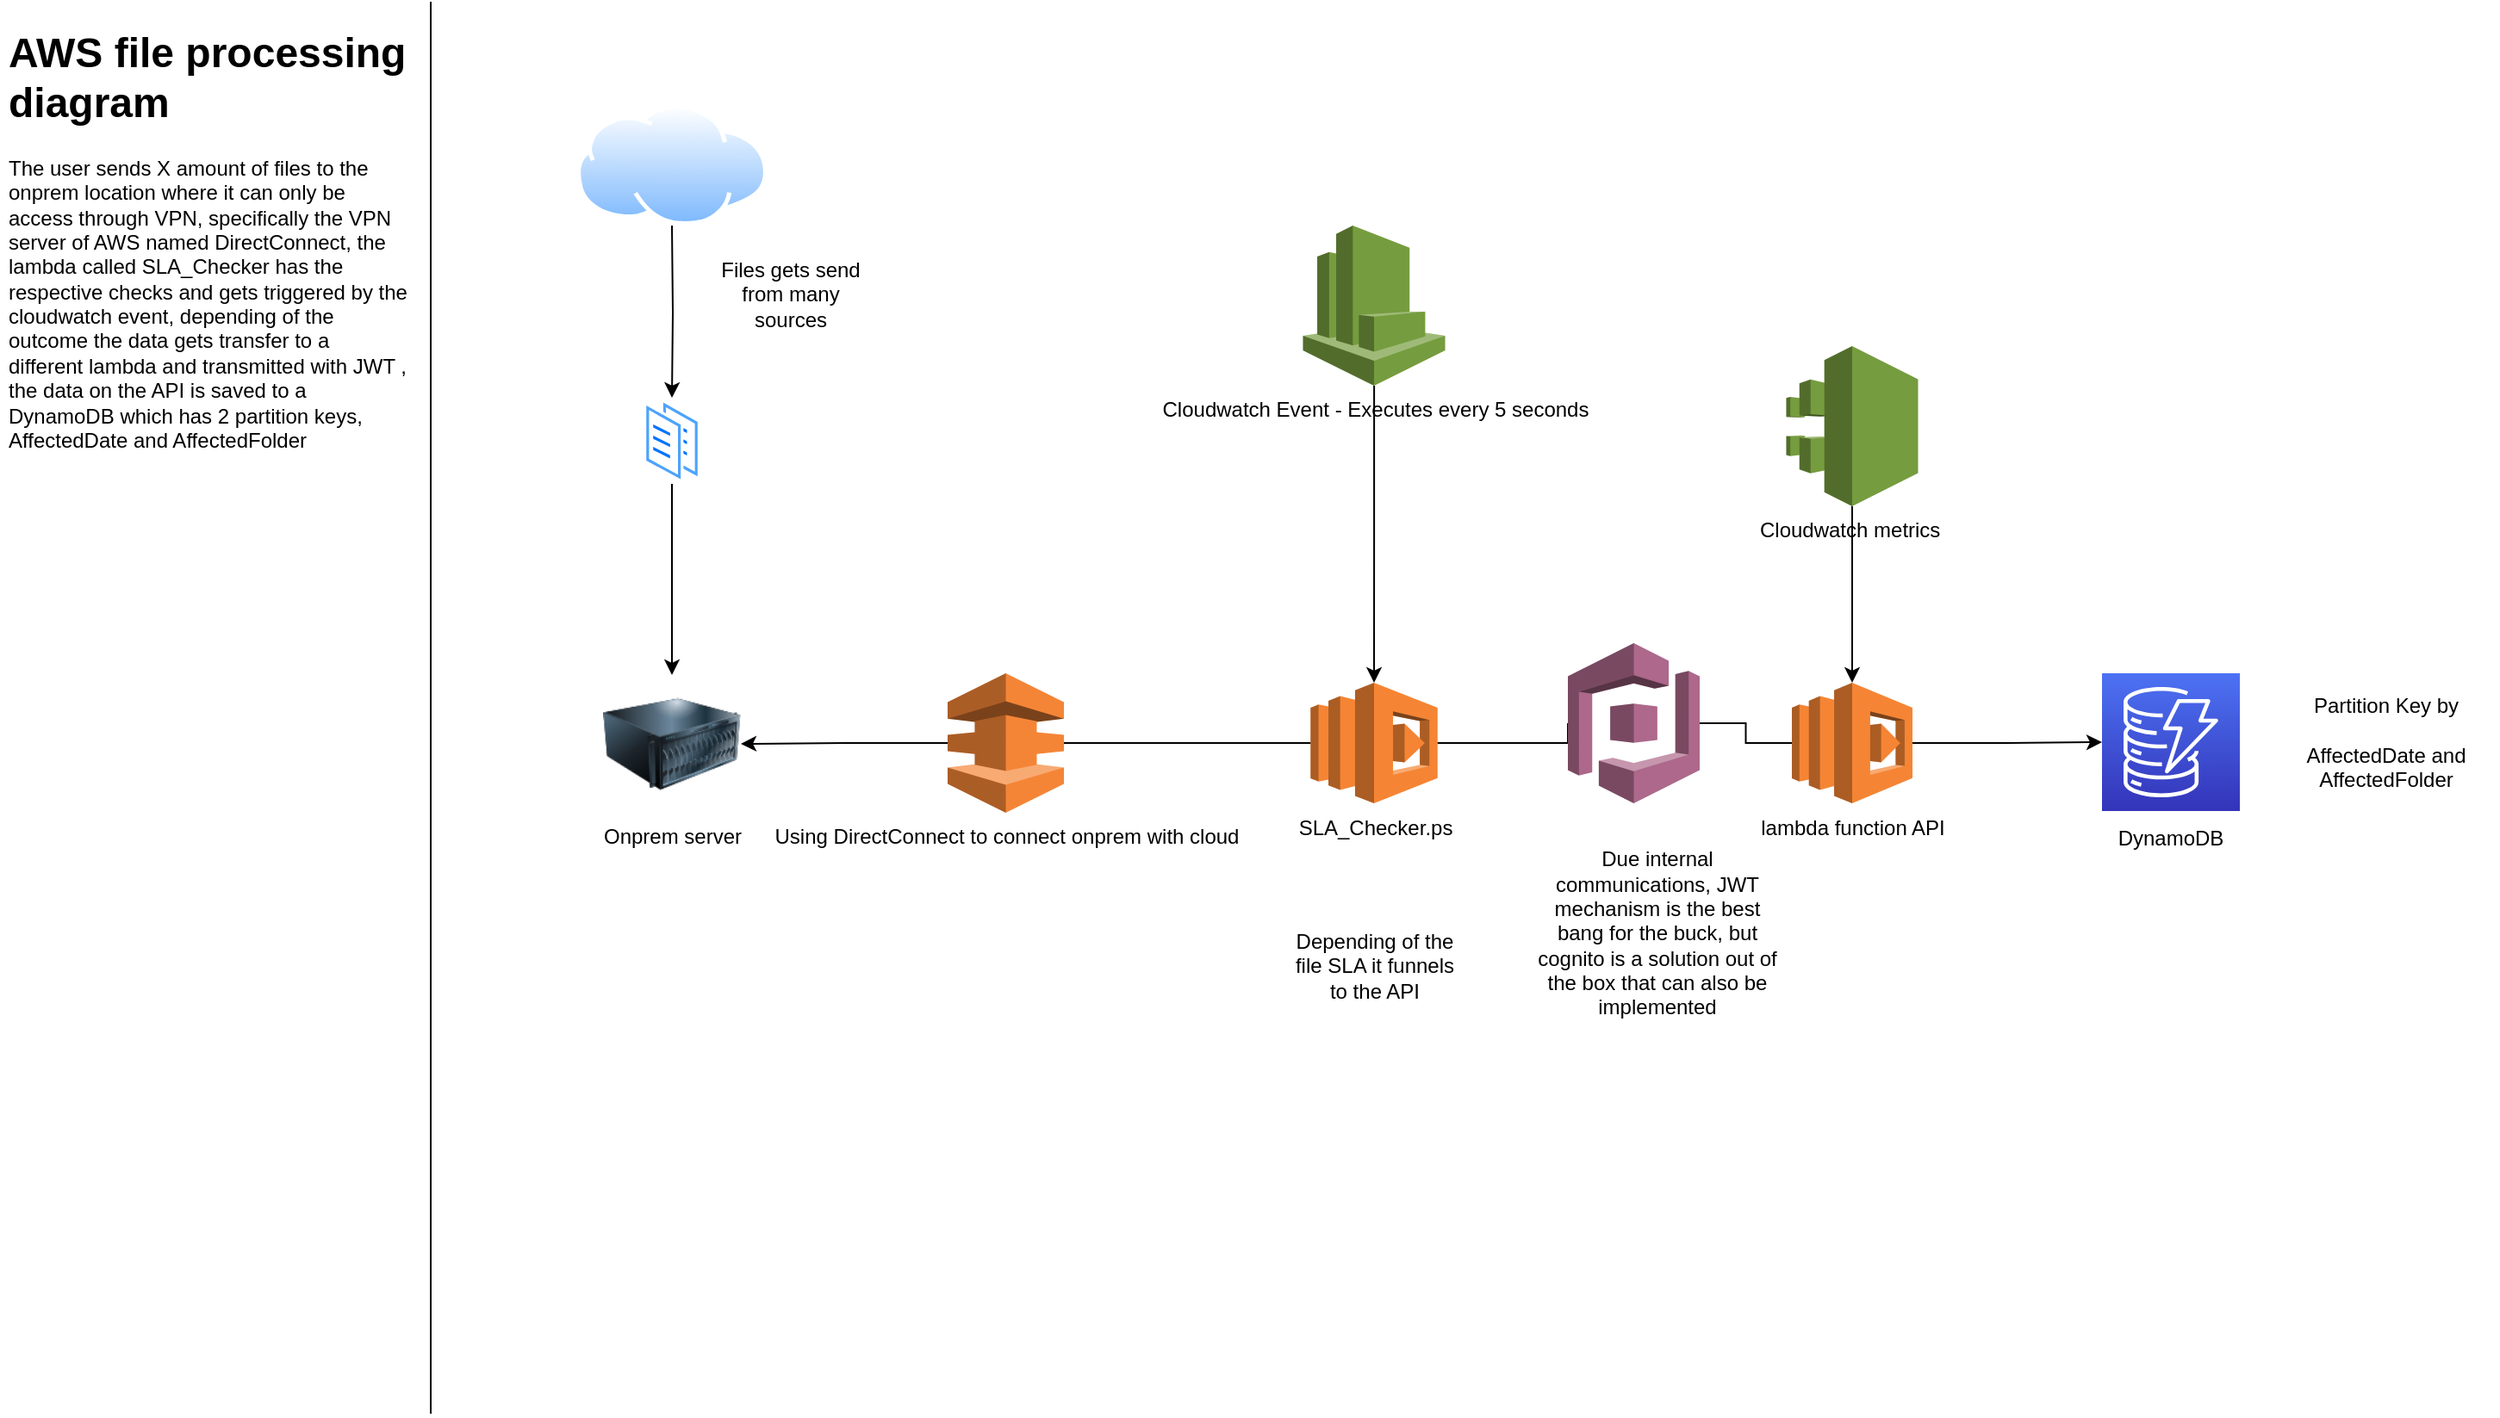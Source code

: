 <mxfile version="20.8.10" type="device"><diagram name="Page-1" id="oLVa3l1VGWfbSoBFPT6W"><mxGraphModel dx="1674" dy="836" grid="1" gridSize="10" guides="1" tooltips="1" connect="1" arrows="1" fold="1" page="1" pageScale="1" pageWidth="850" pageHeight="1100" math="0" shadow="0"><root><mxCell id="0"/><mxCell id="1" parent="0"/><mxCell id="JHZywlDa-n7J1NMtJjWi-16" style="edgeStyle=orthogonalEdgeStyle;rounded=0;orthogonalLoop=1;jettySize=auto;html=1;exitX=0;exitY=0.5;exitDx=0;exitDy=0;exitPerimeter=0;startArrow=none;" edge="1" parent="1" source="JHZywlDa-n7J1NMtJjWi-23" target="JHZywlDa-n7J1NMtJjWi-22"><mxGeometry relative="1" as="geometry"><mxPoint x="478.25" y="466.5" as="targetPoint"/></mxGeometry></mxCell><mxCell id="JHZywlDa-n7J1NMtJjWi-1" value="SLA_Checker.ps" style="outlineConnect=0;dashed=0;verticalLabelPosition=bottom;verticalAlign=top;align=center;html=1;shape=mxgraph.aws3.lambda;fillColor=#F58534;gradientColor=none;" vertex="1" parent="1"><mxGeometry x="810.63" y="405.5" width="73.75" height="70" as="geometry"/></mxCell><mxCell id="JHZywlDa-n7J1NMtJjWi-6" style="edgeStyle=orthogonalEdgeStyle;rounded=0;orthogonalLoop=1;jettySize=auto;html=1;exitX=0.5;exitY=1;exitDx=0;exitDy=0;entryX=0.5;entryY=0;entryDx=0;entryDy=0;" edge="1" parent="1" target="JHZywlDa-n7J1NMtJjWi-5"><mxGeometry relative="1" as="geometry"><mxPoint x="440" y="140" as="sourcePoint"/></mxGeometry></mxCell><mxCell id="JHZywlDa-n7J1NMtJjWi-11" style="edgeStyle=orthogonalEdgeStyle;rounded=0;orthogonalLoop=1;jettySize=auto;html=1;exitX=0.5;exitY=1;exitDx=0;exitDy=0;" edge="1" parent="1" source="JHZywlDa-n7J1NMtJjWi-5" target="JHZywlDa-n7J1NMtJjWi-22"><mxGeometry relative="1" as="geometry"><mxPoint x="440.1" y="420" as="targetPoint"/></mxGeometry></mxCell><mxCell id="JHZywlDa-n7J1NMtJjWi-5" value="" style="aspect=fixed;perimeter=ellipsePerimeter;html=1;align=center;shadow=0;dashed=0;spacingTop=3;image;image=img/lib/active_directory/documents.svg;" vertex="1" parent="1"><mxGeometry x="423.5" y="240" width="33" height="50" as="geometry"/></mxCell><mxCell id="JHZywlDa-n7J1NMtJjWi-8" value="&lt;h1&gt;AWS file processing diagram&lt;/h1&gt;&lt;div&gt;The user sends X amount of files to the onprem location where it can only be access through VPN, specifically the VPN server of AWS named DirectConnect, the lambda called SLA_Checker has the respective checks and gets triggered by the cloudwatch event, depending of the outcome the data gets transfer to a different lambda and transmitted with JWT , the data on the API is saved to a DynamoDB which has 2 partition keys, AffectedDate and AffectedFolder&lt;/div&gt;&lt;div&gt;&lt;br&gt;&lt;/div&gt;" style="text;html=1;strokeColor=none;fillColor=none;spacing=5;spacingTop=-20;whiteSpace=wrap;overflow=hidden;rounded=0;" vertex="1" parent="1"><mxGeometry x="50" y="20" width="240" height="638" as="geometry"/></mxCell><mxCell id="JHZywlDa-n7J1NMtJjWi-9" value="" style="endArrow=none;html=1;rounded=0;" edge="1" parent="1"><mxGeometry width="50" height="50" relative="1" as="geometry"><mxPoint x="300" y="830" as="sourcePoint"/><mxPoint x="300" y="10" as="targetPoint"/></mxGeometry></mxCell><mxCell id="JHZywlDa-n7J1NMtJjWi-15" style="edgeStyle=orthogonalEdgeStyle;rounded=0;orthogonalLoop=1;jettySize=auto;html=1;entryX=0.5;entryY=0;entryDx=0;entryDy=0;entryPerimeter=0;" edge="1" parent="1" source="JHZywlDa-n7J1NMtJjWi-12" target="JHZywlDa-n7J1NMtJjWi-1"><mxGeometry relative="1" as="geometry"/></mxCell><mxCell id="JHZywlDa-n7J1NMtJjWi-12" value="Cloudwatch Event - Executes every 5 seconds" style="outlineConnect=0;dashed=0;verticalLabelPosition=bottom;verticalAlign=top;align=center;html=1;shape=mxgraph.aws3.cloudwatch;fillColor=#759C3E;gradientColor=none;" vertex="1" parent="1"><mxGeometry x="806.26" y="140" width="82.5" height="93" as="geometry"/></mxCell><mxCell id="JHZywlDa-n7J1NMtJjWi-28" value="" style="edgeStyle=orthogonalEdgeStyle;rounded=0;orthogonalLoop=1;jettySize=auto;html=1;entryX=0;entryY=0.5;entryDx=0;entryDy=0;entryPerimeter=0;" edge="1" parent="1" source="JHZywlDa-n7J1NMtJjWi-17" target="JHZywlDa-n7J1NMtJjWi-29"><mxGeometry relative="1" as="geometry"><mxPoint x="1240" y="440.5" as="targetPoint"/></mxGeometry></mxCell><mxCell id="JHZywlDa-n7J1NMtJjWi-17" value="lambda function API" style="outlineConnect=0;dashed=0;verticalLabelPosition=bottom;verticalAlign=top;align=center;html=1;shape=mxgraph.aws3.lambda;fillColor=#F58534;gradientColor=none;" vertex="1" parent="1"><mxGeometry x="1090" y="405.5" width="70" height="70" as="geometry"/></mxCell><mxCell id="JHZywlDa-n7J1NMtJjWi-19" value="Depending of the file SLA it funnels to the API" style="text;html=1;strokeColor=none;fillColor=none;align=center;verticalAlign=middle;whiteSpace=wrap;rounded=0;" vertex="1" parent="1"><mxGeometry x="795.63" y="540" width="103.75" height="60" as="geometry"/></mxCell><mxCell id="JHZywlDa-n7J1NMtJjWi-20" value="Files gets send from many sources" style="text;html=1;strokeColor=none;fillColor=none;align=center;verticalAlign=middle;whiteSpace=wrap;rounded=0;" vertex="1" parent="1"><mxGeometry x="456.5" y="150" width="103.75" height="60" as="geometry"/></mxCell><mxCell id="JHZywlDa-n7J1NMtJjWi-21" value="" style="aspect=fixed;perimeter=ellipsePerimeter;html=1;align=center;shadow=0;dashed=0;spacingTop=3;image;image=img/lib/active_directory/internet_cloud.svg;" vertex="1" parent="1"><mxGeometry x="384.45" y="70" width="111.11" height="70" as="geometry"/></mxCell><mxCell id="JHZywlDa-n7J1NMtJjWi-22" value="Onprem server" style="image;html=1;image=img/lib/clip_art/computers/Server_128x128.png" vertex="1" parent="1"><mxGeometry x="400" y="401" width="80" height="80" as="geometry"/></mxCell><mxCell id="JHZywlDa-n7J1NMtJjWi-26" value="" style="edgeStyle=orthogonalEdgeStyle;rounded=0;orthogonalLoop=1;jettySize=auto;html=1;exitX=0;exitY=0.5;exitDx=0;exitDy=0;exitPerimeter=0;endArrow=none;" edge="1" parent="1" source="JHZywlDa-n7J1NMtJjWi-1" target="JHZywlDa-n7J1NMtJjWi-23"><mxGeometry relative="1" as="geometry"><mxPoint x="806.25" y="400.5" as="sourcePoint"/><mxPoint x="480" y="455.5" as="targetPoint"/></mxGeometry></mxCell><mxCell id="JHZywlDa-n7J1NMtJjWi-23" value="Using DirectConnect to connect onprem with cloud" style="outlineConnect=0;dashed=0;verticalLabelPosition=bottom;verticalAlign=top;align=center;html=1;shape=mxgraph.aws3.direct_connect;fillColor=#F58536;gradientColor=none;" vertex="1" parent="1"><mxGeometry x="600" y="400" width="67.5" height="81" as="geometry"/></mxCell><mxCell id="JHZywlDa-n7J1NMtJjWi-29" value="" style="sketch=0;points=[[0,0,0],[0.25,0,0],[0.5,0,0],[0.75,0,0],[1,0,0],[0,1,0],[0.25,1,0],[0.5,1,0],[0.75,1,0],[1,1,0],[0,0.25,0],[0,0.5,0],[0,0.75,0],[1,0.25,0],[1,0.5,0],[1,0.75,0]];outlineConnect=0;fontColor=#232F3E;gradientColor=#4D72F3;gradientDirection=north;fillColor=#3334B9;strokeColor=#ffffff;dashed=0;verticalLabelPosition=bottom;verticalAlign=top;align=center;html=1;fontSize=12;fontStyle=0;aspect=fixed;shape=mxgraph.aws4.resourceIcon;resIcon=mxgraph.aws4.dynamodb;" vertex="1" parent="1"><mxGeometry x="1270" y="400" width="80" height="80" as="geometry"/></mxCell><mxCell id="JHZywlDa-n7J1NMtJjWi-30" value="DynamoDB" style="text;html=1;strokeColor=none;fillColor=none;align=center;verticalAlign=middle;whiteSpace=wrap;rounded=0;" vertex="1" parent="1"><mxGeometry x="1280" y="481" width="60" height="30" as="geometry"/></mxCell><mxCell id="JHZywlDa-n7J1NMtJjWi-34" style="edgeStyle=orthogonalEdgeStyle;rounded=0;orthogonalLoop=1;jettySize=auto;html=1;exitX=0.5;exitY=1;exitDx=0;exitDy=0;exitPerimeter=0;" edge="1" parent="1" source="JHZywlDa-n7J1NMtJjWi-32" target="JHZywlDa-n7J1NMtJjWi-17"><mxGeometry relative="1" as="geometry"/></mxCell><mxCell id="JHZywlDa-n7J1NMtJjWi-32" value="Cloudwatch metrics&amp;nbsp;" style="outlineConnect=0;dashed=0;verticalLabelPosition=bottom;verticalAlign=top;align=center;html=1;shape=mxgraph.aws3.cloudtrail;fillColor=#759C3E;gradientColor=none;" vertex="1" parent="1"><mxGeometry x="1086.75" y="210" width="76.5" height="93" as="geometry"/></mxCell><mxCell id="JHZywlDa-n7J1NMtJjWi-33" value="Partition Key by&lt;br&gt;&lt;br&gt;AffectedDate and AffectedFolder" style="text;html=1;strokeColor=none;fillColor=none;align=center;verticalAlign=middle;whiteSpace=wrap;rounded=0;" vertex="1" parent="1"><mxGeometry x="1370" y="390" width="130" height="100" as="geometry"/></mxCell><mxCell id="JHZywlDa-n7J1NMtJjWi-36" value="" style="edgeStyle=orthogonalEdgeStyle;rounded=0;orthogonalLoop=1;jettySize=auto;html=1;endArrow=none;startArrow=none;" edge="1" parent="1" source="JHZywlDa-n7J1NMtJjWi-39" target="JHZywlDa-n7J1NMtJjWi-17"><mxGeometry relative="1" as="geometry"><mxPoint x="1070" y="436" as="sourcePoint"/><mxPoint x="953.63" y="440.5" as="targetPoint"/></mxGeometry></mxCell><mxCell id="JHZywlDa-n7J1NMtJjWi-38" value="" style="edgeStyle=orthogonalEdgeStyle;rounded=0;orthogonalLoop=1;jettySize=auto;html=1;exitX=1;exitY=0.5;exitDx=0;exitDy=0;exitPerimeter=0;endArrow=none;entryX=0;entryY=0.5;entryDx=0;entryDy=0;entryPerimeter=0;" edge="1" parent="1" source="JHZywlDa-n7J1NMtJjWi-1" target="JHZywlDa-n7J1NMtJjWi-39"><mxGeometry relative="1" as="geometry"><mxPoint x="884.38" y="440.5" as="sourcePoint"/><mxPoint x="920" y="436" as="targetPoint"/><Array as="points"><mxPoint x="960" y="441"/></Array></mxGeometry></mxCell><mxCell id="JHZywlDa-n7J1NMtJjWi-39" value="" style="outlineConnect=0;dashed=0;verticalLabelPosition=bottom;verticalAlign=top;align=center;html=1;shape=mxgraph.aws3.cognito;fillColor=#AD688B;gradientColor=none;" vertex="1" parent="1"><mxGeometry x="960" y="382.5" width="76.5" height="93" as="geometry"/></mxCell><mxCell id="JHZywlDa-n7J1NMtJjWi-40" value="Due internal communications, JWT mechanism is the best bang for the buck, but cognito is a solution out of the box that can also be implemented" style="text;html=1;strokeColor=none;fillColor=none;align=center;verticalAlign=middle;whiteSpace=wrap;rounded=0;" vertex="1" parent="1"><mxGeometry x="936.75" y="520" width="150" height="61" as="geometry"/></mxCell></root></mxGraphModel></diagram></mxfile>